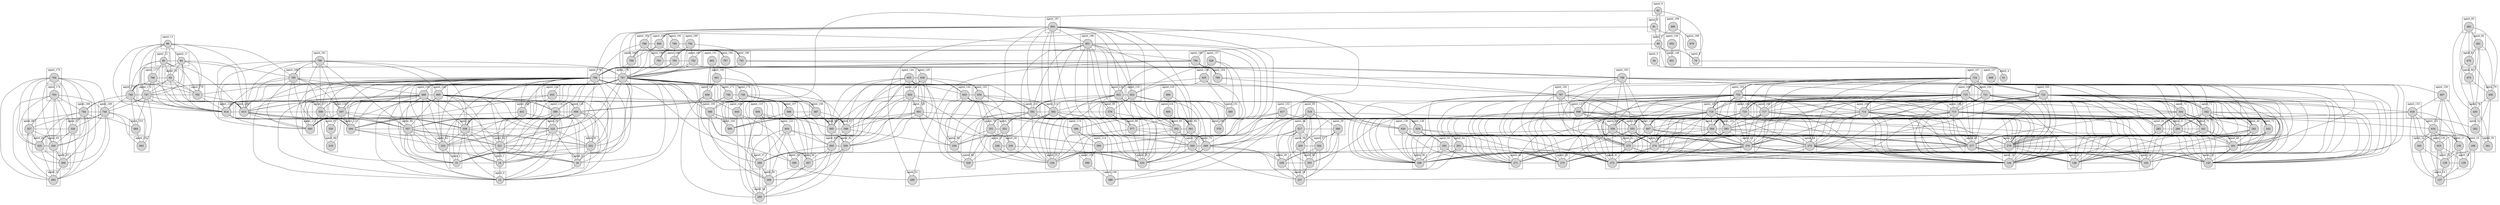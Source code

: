 graph {
	node [shape = "circle"];
	subgraph cluster_agent_10 {
		label = agent_10;
		83 [style="filled"];
	}
	subgraph cluster_agent_12 {
		label = agent_12;
		85 [style="filled"];
	}
	subgraph cluster_agent_11 {
		label = agent_11;
		84 [style="filled"];
	}
	subgraph cluster_agent_14 {
		label = agent_14;
		127 [style="filled"];
	}
	subgraph cluster_agent_13 {
		label = agent_13;
		86 [style="filled"];
	}
	subgraph cluster_agent_16 {
		label = agent_16;
		129 [style="filled"];
	}
	subgraph cluster_agent_15 {
		label = agent_15;
		128 [style="filled"];
	}
	subgraph cluster_agent_180 {
		label = agent_180;
		785 [style="filled"];
	}
	subgraph cluster_agent_181 {
		label = agent_181;
		786 [style="filled"];
	}
	subgraph cluster_agent_182 {
		label = agent_182;
		787 [style="filled"];
	}
	subgraph cluster_agent_183 {
		label = agent_183;
		788 [style="filled"];
	}
	subgraph cluster_agent_184 {
		label = agent_184;
		789 [style="filled"];
	}
	subgraph cluster_agent_185 {
		label = agent_185;
		790 [style="filled"];
	}
	subgraph cluster_agent_186 {
		label = agent_186;
		791 [style="filled"];
	}
	subgraph cluster_agent_187 {
		label = agent_187;
		792 [style="filled"];
	}
	subgraph cluster_agent_188 {
		label = agent_188;
		793 [style="filled"];
	}
	subgraph cluster_agent_189 {
		label = agent_189;
		794 [style="filled"];
	}
	subgraph cluster_agent_21 {
		label = agent_21;
		146 [style="filled"];
	}
	subgraph cluster_agent_20 {
		label = agent_20;
		145 [style="filled"];
	}
	subgraph cluster_agent_23 {
		label = agent_23;
		206 [style="filled"];
	}
	subgraph cluster_agent_22 {
		label = agent_22;
		205 [style="filled"];
	}
	subgraph cluster_agent_25 {
		label = agent_25;
		234 [style="filled"];
	}
	subgraph cluster_agent_24 {
		label = agent_24;
		233 [style="filled"];
	}
	subgraph cluster_agent_27 {
		label = agent_27;
		236 [style="filled"];
	}
	subgraph cluster_agent_26 {
		label = agent_26;
		235 [style="filled"];
	}
	subgraph cluster_agent_18 {
		label = agent_18;
		143 [style="filled"];
	}
	subgraph cluster_agent_170 {
		label = agent_170;
		745 [style="filled"];
	}
	subgraph cluster_agent_17 {
		label = agent_17;
		130 [style="filled"];
	}
	subgraph cluster_agent_171 {
		label = agent_171;
		746 [style="filled"];
	}
	subgraph cluster_agent_172 {
		label = agent_172;
		747 [style="filled"];
	}
	subgraph cluster_agent_19 {
		label = agent_19;
		144 [style="filled"];
	}
	subgraph cluster_agent_173 {
		label = agent_173;
		748 [style="filled"];
	}
	subgraph cluster_agent_174 {
		label = agent_174;
		763 [style="filled"];
	}
	subgraph cluster_agent_175 {
		label = agent_175;
		764 [style="filled"];
	}
	subgraph cluster_agent_176 {
		label = agent_176;
		765 [style="filled"];
	}
	subgraph cluster_agent_177 {
		label = agent_177;
		766 [style="filled"];
	}
	subgraph cluster_agent_178 {
		label = agent_178;
		767 [style="filled"];
	}
	subgraph cluster_agent_179 {
		label = agent_179;
		768 [style="filled"];
	}
	subgraph cluster_agent_30 {
		label = agent_30;
		261 [style="filled"];
	}
	subgraph cluster_agent_32 {
		label = agent_32;
		263 [style="filled"];
	}
	subgraph cluster_agent_31 {
		label = agent_31;
		262 [style="filled"];
	}
	subgraph cluster_agent_34 {
		label = agent_34;
		265 [style="filled"];
	}
	subgraph cluster_agent_33 {
		label = agent_33;
		264 [style="filled"];
	}
	subgraph cluster_agent_36 {
		label = agent_36;
		267 [style="filled"];
	}
	subgraph cluster_agent_35 {
		label = agent_35;
		266 [style="filled"];
	}
	subgraph cluster_agent_38 {
		label = agent_38;
		269 [style="filled"];
	}
	subgraph cluster_agent_37 {
		label = agent_37;
		268 [style="filled"];
	}
	subgraph cluster_agent_29 {
		label = agent_29;
		238 [style="filled"];
	}
	subgraph cluster_agent_28 {
		label = agent_28;
		237 [style="filled"];
	}
	subgraph cluster_agent_41 {
		label = agent_41;
		272 [style="filled"];
	}
	subgraph cluster_agent_40 {
		label = agent_40;
		271 [style="filled"];
	}
	subgraph cluster_agent_43 {
		label = agent_43;
		274 [style="filled"];
	}
	subgraph cluster_agent_42 {
		label = agent_42;
		273 [style="filled"];
	}
	subgraph cluster_agent_45 {
		label = agent_45;
		276 [style="filled"];
	}
	subgraph cluster_agent_44 {
		label = agent_44;
		275 [style="filled"];
	}
	subgraph cluster_agent_47 {
		label = agent_47;
		278 [style="filled"];
	}
	subgraph cluster_agent_46 {
		label = agent_46;
		277 [style="filled"];
	}
	subgraph cluster_agent_49 {
		label = agent_49;
		282 [style="filled"];
	}
	subgraph cluster_agent_190 {
		label = agent_190;
		795 [style="filled"];
	}
	subgraph cluster_agent_48 {
		label = agent_48;
		281 [style="filled"];
	}
	subgraph cluster_agent_191 {
		label = agent_191;
		796 [style="filled"];
	}
	subgraph cluster_agent_192 {
		label = agent_192;
		797 [style="filled"];
	}
	subgraph cluster_agent_39 {
		label = agent_39;
		270 [style="filled"];
	}
	subgraph cluster_agent_193 {
		label = agent_193;
		798 [style="filled"];
	}
	subgraph cluster_agent_194 {
		label = agent_194;
		799 [style="filled"];
	}
	subgraph cluster_agent_195 {
		label = agent_195;
		800 [style="filled"];
	}
	subgraph cluster_agent_196 {
		label = agent_196;
		801 [style="filled"];
	}
	subgraph cluster_agent_197 {
		label = agent_197;
		802 [style="filled"];
	}
	subgraph cluster_agent_198 {
		label = agent_198;
		879 [style="filled"];
	}
	subgraph cluster_agent_199 {
		label = agent_199;
		880 [style="filled"];
	}
	subgraph cluster_agent_140 {
		label = agent_140;
		631 [style="filled"];
	}
	subgraph cluster_agent_141 {
		label = agent_141;
		632 [style="filled"];
	}
	subgraph cluster_agent_142 {
		label = agent_142;
		633 [style="filled"];
	}
	subgraph cluster_agent_143 {
		label = agent_143;
		634 [style="filled"];
	}
	subgraph cluster_agent_144 {
		label = agent_144;
		635 [style="filled"];
	}
	subgraph cluster_agent_145 {
		label = agent_145;
		636 [style="filled"];
	}
	subgraph cluster_agent_146 {
		label = agent_146;
		645 [style="filled"];
	}
	subgraph cluster_agent_147 {
		label = agent_147;
		646 [style="filled"];
	}
	subgraph cluster_agent_148 {
		label = agent_148;
		651 [style="filled"];
	}
	subgraph cluster_agent_149 {
		label = agent_149;
		652 [style="filled"];
	}
	subgraph cluster_agent_130 {
		label = agent_130;
		615 [style="filled"];
	}
	subgraph cluster_agent_131 {
		label = agent_131;
		616 [style="filled"];
	}
	subgraph cluster_agent_132 {
		label = agent_132;
		617 [style="filled"];
	}
	subgraph cluster_agent_133 {
		label = agent_133;
		618 [style="filled"];
	}
	subgraph cluster_agent_134 {
		label = agent_134;
		621 [style="filled"];
	}
	subgraph cluster_agent_135 {
		label = agent_135;
		622 [style="filled"];
	}
	subgraph cluster_agent_136 {
		label = agent_136;
		625 [style="filled"];
	}
	subgraph cluster_agent_137 {
		label = agent_137;
		626 [style="filled"];
	}
	subgraph cluster_agent_138 {
		label = agent_138;
		629 [style="filled"];
	}
	subgraph cluster_agent_139 {
		label = agent_139;
		630 [style="filled"];
	}
	subgraph cluster_agent_160 {
		label = agent_160;
		717 [style="filled"];
	}
	subgraph cluster_agent_161 {
		label = agent_161;
		718 [style="filled"];
	}
	subgraph cluster_agent_162 {
		label = agent_162;
		719 [style="filled"];
	}
	subgraph cluster_agent_163 {
		label = agent_163;
		720 [style="filled"];
	}
	subgraph cluster_agent_164 {
		label = agent_164;
		721 [style="filled"];
	}
	subgraph cluster_agent_165 {
		label = agent_165;
		722 [style="filled"];
	}
	subgraph cluster_agent_166 {
		label = agent_166;
		723 [style="filled"];
	}
	subgraph cluster_agent_167 {
		label = agent_167;
		724 [style="filled"];
	}
	subgraph cluster_agent_168 {
		label = agent_168;
		743 [style="filled"];
	}
	subgraph cluster_agent_169 {
		label = agent_169;
		744 [style="filled"];
	}
	subgraph cluster_agent_150 {
		label = agent_150;
		661 [style="filled"];
	}
	subgraph cluster_agent_151 {
		label = agent_151;
		662 [style="filled"];
	}
	subgraph cluster_agent_152 {
		label = agent_152;
		663 [style="filled"];
	}
	subgraph cluster_agent_153 {
		label = agent_153;
		664 [style="filled"];
	}
	subgraph cluster_agent_154 {
		label = agent_154;
		665 [style="filled"];
	}
	subgraph cluster_agent_155 {
		label = agent_155;
		666 [style="filled"];
	}
	subgraph cluster_agent_156 {
		label = agent_156;
		667 [style="filled"];
	}
	subgraph cluster_agent_157 {
		label = agent_157;
		668 [style="filled"];
	}
	subgraph cluster_agent_158 {
		label = agent_158;
		713 [style="filled"];
	}
	subgraph cluster_agent_159 {
		label = agent_159;
		714 [style="filled"];
	}
	subgraph cluster_agent_90 {
		label = agent_90;
		557 [style="filled"];
	}
	subgraph cluster_agent_92 {
		label = agent_92;
		559 [style="filled"];
	}
	subgraph cluster_agent_91 {
		label = agent_91;
		558 [style="filled"];
	}
	subgraph cluster_agent_94 {
		label = agent_94;
		561 [style="filled"];
	}
	subgraph cluster_agent_93 {
		label = agent_93;
		560 [style="filled"];
	}
	subgraph cluster_agent_96 {
		label = agent_96;
		565 [style="filled"];
	}
	subgraph cluster_agent_95 {
		label = agent_95;
		562 [style="filled"];
	}
	subgraph cluster_agent_98 {
		label = agent_98;
		577 [style="filled"];
	}
	subgraph cluster_agent_97 {
		label = agent_97;
		566 [style="filled"];
	}
	subgraph cluster_agent_99 {
		label = agent_99;
		578 [style="filled"];
	}
	subgraph cluster_agent_100 {
		label = agent_100;
		579 [style="filled"];
	}
	subgraph cluster_agent_101 {
		label = agent_101;
		580 [style="filled"];
	}
	subgraph cluster_agent_102 {
		label = agent_102;
		583 [style="filled"];
	}
	subgraph cluster_agent_103 {
		label = agent_103;
		584 [style="filled"];
	}
	subgraph cluster_agent_104 {
		label = agent_104;
		585 [style="filled"];
	}
	subgraph cluster_agent_105 {
		label = agent_105;
		586 [style="filled"];
	}
	subgraph cluster_agent_106 {
		label = agent_106;
		587 [style="filled"];
	}
	subgraph cluster_agent_107 {
		label = agent_107;
		588 [style="filled"];
	}
	subgraph cluster_agent_108 {
		label = agent_108;
		589 [style="filled"];
	}
	subgraph cluster_agent_120 {
		label = agent_120;
		601 [style="filled"];
	}
	subgraph cluster_agent_121 {
		label = agent_121;
		602 [style="filled"];
	}
	subgraph cluster_agent_122 {
		label = agent_122;
		603 [style="filled"];
	}
	subgraph cluster_agent_123 {
		label = agent_123;
		604 [style="filled"];
	}
	subgraph cluster_agent_124 {
		label = agent_124;
		605 [style="filled"];
	}
	subgraph cluster_agent_125 {
		label = agent_125;
		606 [style="filled"];
	}
	subgraph cluster_agent_126 {
		label = agent_126;
		607 [style="filled"];
	}
	subgraph cluster_agent_127 {
		label = agent_127;
		608 [style="filled"];
	}
	subgraph cluster_agent_128 {
		label = agent_128;
		613 [style="filled"];
	}
	subgraph cluster_agent_129 {
		label = agent_129;
		614 [style="filled"];
	}
	subgraph cluster_agent_109 {
		label = agent_109;
		590 [style="filled"];
	}
	subgraph cluster_agent_110 {
		label = agent_110;
		591 [style="filled"];
	}
	subgraph cluster_agent_111 {
		label = agent_111;
		592 [style="filled"];
	}
	subgraph cluster_agent_112 {
		label = agent_112;
		593 [style="filled"];
	}
	subgraph cluster_agent_113 {
		label = agent_113;
		594 [style="filled"];
	}
	subgraph cluster_agent_114 {
		label = agent_114;
		595 [style="filled"];
	}
	subgraph cluster_agent_115 {
		label = agent_115;
		596 [style="filled"];
	}
	subgraph cluster_agent_116 {
		label = agent_116;
		597 [style="filled"];
	}
	subgraph cluster_agent_117 {
		label = agent_117;
		598 [style="filled"];
	}
	subgraph cluster_agent_118 {
		label = agent_118;
		599 [style="filled"];
	}
	subgraph cluster_agent_119 {
		label = agent_119;
		600 [style="filled"];
	}
	subgraph cluster_agent_50 {
		label = agent_50;
		283 [style="filled"];
	}
	subgraph cluster_agent_52 {
		label = agent_52;
		289 [style="filled"];
	}
	subgraph cluster_agent_51 {
		label = agent_51;
		284 [style="filled"];
	}
	subgraph cluster_agent_54 {
		label = agent_54;
		291 [style="filled"];
	}
	subgraph cluster_agent_53 {
		label = agent_53;
		290 [style="filled"];
	}
	subgraph cluster_agent_56 {
		label = agent_56;
		303 [style="filled"];
	}
	subgraph cluster_agent_55 {
		label = agent_55;
		292 [style="filled"];
	}
	subgraph cluster_agent_58 {
		label = agent_58;
		305 [style="filled"];
	}
	subgraph cluster_agent_57 {
		label = agent_57;
		304 [style="filled"];
	}
	subgraph cluster_agent_59 {
		label = agent_59;
		306 [style="filled"];
	}
	subgraph cluster_agent_61 {
		label = agent_61;
		322 [style="filled"];
	}
	subgraph cluster_agent_60 {
		label = agent_60;
		321 [style="filled"];
	}
	subgraph cluster_agent_63 {
		label = agent_63;
		324 [style="filled"];
	}
	subgraph cluster_agent_62 {
		label = agent_62;
		323 [style="filled"];
	}
	subgraph cluster_agent_65 {
		label = agent_65;
		326 [style="filled"];
	}
	subgraph cluster_agent_64 {
		label = agent_64;
		325 [style="filled"];
	}
	subgraph cluster_agent_67 {
		label = agent_67;
		328 [style="filled"];
	}
	subgraph cluster_agent_66 {
		label = agent_66;
		327 [style="filled"];
	}
	subgraph cluster_agent_69 {
		label = agent_69;
		330 [style="filled"];
	}
	subgraph cluster_agent_68 {
		label = agent_68;
		329 [style="filled"];
	}
	subgraph cluster_agent_0 {
		label = agent_0;
		13 [style="filled"];
	}
	subgraph cluster_agent_1 {
		label = agent_1;
		14 [style="filled"];
	}
	subgraph cluster_agent_4 {
		label = agent_4;
		53 [style="filled"];
	}
	subgraph cluster_agent_5 {
		label = agent_5;
		54 [style="filled"];
	}
	subgraph cluster_agent_2 {
		label = agent_2;
		15 [style="filled"];
	}
	subgraph cluster_agent_3 {
		label = agent_3;
		16 [style="filled"];
	}
	subgraph cluster_agent_8 {
		label = agent_8;
		81 [style="filled"];
	}
	subgraph cluster_agent_9 {
		label = agent_9;
		82 [style="filled"];
	}
	subgraph cluster_agent_6 {
		label = agent_6;
		79 [style="filled"];
	}
	subgraph cluster_agent_7 {
		label = agent_7;
		80 [style="filled"];
	}
	subgraph cluster_agent_70 {
		label = agent_70;
		341 [style="filled"];
	}
	subgraph cluster_agent_72 {
		label = agent_72;
		343 [style="filled"];
	}
	subgraph cluster_agent_71 {
		label = agent_71;
		342 [style="filled"];
	}
	subgraph cluster_agent_74 {
		label = agent_74;
		349 [style="filled"];
	}
	subgraph cluster_agent_73 {
		label = agent_73;
		344 [style="filled"];
	}
	subgraph cluster_agent_76 {
		label = agent_76;
		351 [style="filled"];
	}
	subgraph cluster_agent_75 {
		label = agent_75;
		350 [style="filled"];
	}
	subgraph cluster_agent_78 {
		label = agent_78;
		435 [style="filled"];
	}
	subgraph cluster_agent_77 {
		label = agent_77;
		352 [style="filled"];
	}
	subgraph cluster_agent_79 {
		label = agent_79;
		436 [style="filled"];
	}
	subgraph cluster_agent_81 {
		label = agent_81;
		476 [style="filled"];
	}
	subgraph cluster_agent_80 {
		label = agent_80;
		475 [style="filled"];
	}
	subgraph cluster_agent_83 {
		label = agent_83;
		482 [style="filled"];
	}
	subgraph cluster_agent_82 {
		label = agent_82;
		481 [style="filled"];
	}
	subgraph cluster_agent_85 {
		label = agent_85;
		518 [style="filled"];
	}
	subgraph cluster_agent_84 {
		label = agent_84;
		517 [style="filled"];
	}
	subgraph cluster_agent_87 {
		label = agent_87;
		520 [style="filled"];
	}
	subgraph cluster_agent_86 {
		label = agent_86;
		519 [style="filled"];
	}
	subgraph cluster_agent_89 {
		label = agent_89;
		556 [style="filled"];
	}
	subgraph cluster_agent_88 {
		label = agent_88;
		555 [style="filled"];
	}


	590 -- 589;
	591 -- 350;
	591 -- 351;
	591 -- 330;
	591 -- 352;
	591 -- 561;
	591 -- 562;
	591 -- 233;
	591 -- 234;
	591 -- 577;
	591 -- 578;
	591 -- 349;
	591 -- 329;
	350 -- 233;
	350 -- 234;
	350 -- 237;
	350 -- 238;
	350 -- 349;
	592 -- 591;
	592 -- 350;
	592 -- 351;
	592 -- 330;
	592 -- 352;
	592 -- 561;
	592 -- 562;
	592 -- 233;
	592 -- 234;
	592 -- 577;
	592 -- 578;
	592 -- 349;
	592 -- 329;
	351 -- 330;
	351 -- 235;
	351 -- 236;
	351 -- 329;
	593 -- 557;
	593 -- 558;
	352 -- 330;
	352 -- 235;
	352 -- 236;
	352 -- 329;
	352 -- 351;
	594 -- 593;
	594 -- 321;
	594 -- 323;
	594 -- 557;
	594 -- 558;
	595 -- 589;
	595 -- 590;
	475 -- 435;
	475 -- 436;
	596 -- 595;
	596 -- 589;
	596 -- 590;
	234 -- 233;
	476 -- 475;
	476 -- 435;
	476 -- 436;
	597 -- 593;
	597 -- 594;
	597 -- 520;
	597 -- 557;
	597 -- 558;
	597 -- 519;
	235 -- 233;
	235 -- 234;
	598 -- 593;
	598 -- 594;
	598 -- 520;
	598 -- 597;
	598 -- 557;
	598 -- 558;
	598 -- 519;
	236 -- 233;
	236 -- 234;
	236 -- 235;
	599 -- 13;
	599 -- 14;
	599 -- 15;
	599 -- 16;
	599 -- 321;
	599 -- 322;
	599 -- 323;
	599 -- 324;
	599 -- 557;
	599 -- 558;
	238 -- 237;
	14 -- 13;
	15 -- 14;
	16 -- 13;
	16 -- 15;
	481 -- 475;
	481 -- 476;
	481 -- 435;
	481 -- 436;
	482 -- 475;
	482 -- 476;
	482 -- 435;
	482 -- 436;
	482 -- 481;
	128 -- 127;
	129 -- 127;
	129 -- 128;
	800 -- 797;
	800 -- 798;
	800 -- 579;
	800 -- 799;
	800 -- 767;
	800 -- 768;
	801 -- 591;
	801 -- 350;
	801 -- 592;
	801 -- 561;
	801 -- 562;
	801 -- 233;
	801 -- 234;
	801 -- 577;
	801 -- 621;
	801 -- 578;
	801 -- 622;
	801 -- 799;
	801 -- 349;
	801 -- 800;
	802 -- 591;
	802 -- 350;
	802 -- 592;
	802 -- 561;
	802 -- 562;
	802 -- 233;
	802 -- 234;
	802 -- 577;
	802 -- 621;
	802 -- 622;
	802 -- 799;
	802 -- 349;
	802 -- 767;
	802 -- 800;
	802 -- 768;
	802 -- 801;
	130 -- 127;
	130 -- 128;
	130 -- 129;
	262 -- 261;
	264 -- 263;
	144 -- 143;
	145 -- 144;
	266 -- 265;
	146 -- 143;
	146 -- 145;
	267 -- 265;
	267 -- 266;
	268 -- 265;
	268 -- 266;
	268 -- 267;
	270 -- 269;
	271 -- 270;
	272 -- 271;
	272 -- 269;
	273 -- 270;
	273 -- 271;
	273 -- 272;
	273 -- 143;
	273 -- 144;
	273 -- 145;
	273 -- 146;
	273 -- 269;
	274 -- 270;
	274 -- 271;
	274 -- 272;
	274 -- 273;
	274 -- 143;
	274 -- 144;
	274 -- 145;
	274 -- 146;
	274 -- 269;
	275 -- 270;
	275 -- 271;
	275 -- 272;
	275 -- 274;
	275 -- 143;
	275 -- 144;
	275 -- 145;
	275 -- 146;
	275 -- 269;
	276 -- 270;
	276 -- 271;
	276 -- 272;
	276 -- 273;
	276 -- 275;
	276 -- 143;
	276 -- 144;
	276 -- 145;
	276 -- 146;
	276 -- 269;
	277 -- 270;
	277 -- 272;
	277 -- 273;
	277 -- 274;
	277 -- 275;
	277 -- 276;
	277 -- 143;
	277 -- 144;
	277 -- 145;
	277 -- 146;
	278 -- 271;
	278 -- 273;
	278 -- 274;
	278 -- 275;
	278 -- 276;
	278 -- 277;
	278 -- 143;
	278 -- 144;
	278 -- 145;
	278 -- 146;
	278 -- 269;
	713 -- 270;
	713 -- 272;
	713 -- 273;
	713 -- 274;
	713 -- 275;
	713 -- 276;
	713 -- 278;
	713 -- 555;
	713 -- 556;
	713 -- 281;
	713 -- 282;
	713 -- 283;
	713 -- 284;
	713 -- 143;
	713 -- 341;
	713 -- 583;
	713 -- 144;
	713 -- 342;
	713 -- 584;
	713 -- 145;
	713 -- 343;
	713 -- 146;
	713 -- 344;
	714 -- 271;
	714 -- 273;
	714 -- 274;
	714 -- 275;
	714 -- 276;
	714 -- 277;
	714 -- 555;
	714 -- 556;
	714 -- 713;
	714 -- 281;
	714 -- 282;
	714 -- 283;
	714 -- 284;
	714 -- 143;
	714 -- 341;
	714 -- 583;
	714 -- 144;
	714 -- 342;
	714 -- 584;
	714 -- 145;
	714 -- 343;
	714 -- 146;
	714 -- 344;
	714 -- 269;
	714 -- 607;
	717 -- 270;
	717 -- 271;
	717 -- 272;
	717 -- 274;
	717 -- 276;
	717 -- 277;
	717 -- 278;
	717 -- 555;
	717 -- 556;
	717 -- 713;
	717 -- 714;
	717 -- 143;
	717 -- 583;
	717 -- 144;
	717 -- 584;
	717 -- 145;
	717 -- 146;
	717 -- 269;
	717 -- 607;
	718 -- 270;
	718 -- 271;
	718 -- 272;
	718 -- 273;
	718 -- 275;
	718 -- 277;
	718 -- 278;
	718 -- 555;
	718 -- 556;
	718 -- 713;
	718 -- 714;
	718 -- 717;
	718 -- 143;
	718 -- 583;
	718 -- 144;
	718 -- 584;
	718 -- 145;
	718 -- 146;
	718 -- 269;
	718 -- 607;
	718 -- 608;
	54 -- 53;
	719 -- 270;
	719 -- 271;
	719 -- 272;
	719 -- 273;
	719 -- 274;
	719 -- 275;
	719 -- 276;
	719 -- 277;
	719 -- 278;
	719 -- 555;
	719 -- 556;
	719 -- 713;
	719 -- 714;
	719 -- 717;
	719 -- 718;
	719 -- 143;
	719 -- 583;
	719 -- 144;
	719 -- 584;
	719 -- 145;
	719 -- 146;
	719 -- 269;
	719 -- 607;
	281 -- 143;
	281 -- 144;
	281 -- 145;
	281 -- 277;
	281 -- 146;
	281 -- 278;
	282 -- 281;
	282 -- 143;
	282 -- 144;
	282 -- 145;
	282 -- 277;
	282 -- 146;
	282 -- 278;
	283 -- 282;
	283 -- 143;
	283 -- 144;
	283 -- 145;
	283 -- 277;
	283 -- 146;
	283 -- 278;
	284 -- 281;
	284 -- 283;
	284 -- 143;
	284 -- 144;
	284 -- 145;
	284 -- 277;
	284 -- 146;
	284 -- 278;
	720 -- 270;
	720 -- 271;
	720 -- 272;
	720 -- 273;
	720 -- 274;
	720 -- 275;
	720 -- 276;
	720 -- 277;
	720 -- 278;
	720 -- 555;
	720 -- 556;
	720 -- 713;
	720 -- 714;
	720 -- 717;
	720 -- 718;
	720 -- 719;
	720 -- 143;
	720 -- 583;
	720 -- 144;
	720 -- 584;
	720 -- 145;
	720 -- 146;
	720 -- 269;
	720 -- 607;
	720 -- 608;
	600 -- 13;
	600 -- 14;
	600 -- 15;
	600 -- 16;
	600 -- 321;
	600 -- 322;
	600 -- 323;
	600 -- 324;
	600 -- 599;
	600 -- 557;
	600 -- 558;
	721 -- 273;
	721 -- 274;
	721 -- 275;
	721 -- 276;
	721 -- 277;
	721 -- 278;
	721 -- 713;
	721 -- 714;
	721 -- 717;
	721 -- 718;
	721 -- 719;
	721 -- 281;
	721 -- 282;
	721 -- 283;
	721 -- 284;
	721 -- 143;
	721 -- 341;
	721 -- 144;
	721 -- 342;
	721 -- 145;
	721 -- 343;
	721 -- 146;
	721 -- 344;
	721 -- 720;
	601 -- 330;
	601 -- 595;
	601 -- 596;
	601 -- 565;
	601 -- 566;
	601 -- 559;
	601 -- 560;
	722 -- 273;
	722 -- 274;
	722 -- 275;
	722 -- 276;
	722 -- 277;
	722 -- 278;
	722 -- 713;
	722 -- 714;
	722 -- 717;
	722 -- 718;
	722 -- 719;
	722 -- 281;
	722 -- 282;
	722 -- 283;
	722 -- 284;
	722 -- 143;
	722 -- 341;
	722 -- 144;
	722 -- 342;
	722 -- 145;
	722 -- 343;
	722 -- 146;
	722 -- 344;
	722 -- 720;
	722 -- 721;
	602 -- 595;
	602 -- 596;
	602 -- 565;
	602 -- 566;
	602 -- 601;
	602 -- 559;
	602 -- 560;
	723 -- 273;
	723 -- 274;
	723 -- 275;
	723 -- 276;
	723 -- 277;
	723 -- 278;
	723 -- 713;
	723 -- 714;
	723 -- 717;
	723 -- 718;
	723 -- 719;
	723 -- 281;
	723 -- 282;
	723 -- 283;
	723 -- 284;
	723 -- 341;
	723 -- 144;
	723 -- 342;
	723 -- 343;
	723 -- 146;
	723 -- 344;
	723 -- 720;
	723 -- 721;
	723 -- 722;
	603 -- 265;
	603 -- 266;
	603 -- 267;
	603 -- 268;
	603 -- 559;
	603 -- 560;
	724 -- 273;
	724 -- 274;
	724 -- 275;
	724 -- 276;
	724 -- 277;
	724 -- 278;
	724 -- 713;
	724 -- 714;
	724 -- 717;
	724 -- 718;
	724 -- 719;
	724 -- 281;
	724 -- 282;
	724 -- 283;
	724 -- 284;
	724 -- 143;
	724 -- 341;
	724 -- 342;
	724 -- 145;
	724 -- 343;
	724 -- 344;
	724 -- 720;
	724 -- 721;
	724 -- 722;
	724 -- 723;
	604 -- 265;
	604 -- 266;
	604 -- 267;
	604 -- 268;
	604 -- 559;
	604 -- 603;
	604 -- 262;
	604 -- 560;
	605 -- 561;
	605 -- 562;
	606 -- 561;
	606 -- 562;
	606 -- 605;
	607 -- 273;
	607 -- 274;
	607 -- 275;
	607 -- 583;
	607 -- 276;
	607 -- 584;
	607 -- 278;
	607 -- 555;
	607 -- 556;
	608 -- 270;
	608 -- 271;
	608 -- 272;
	608 -- 274;
	608 -- 583;
	608 -- 276;
	608 -- 584;
	608 -- 269;
	608 -- 555;
	608 -- 556;
	608 -- 607;
	290 -- 289;
	291 -- 289;
	291 -- 269;
	291 -- 290;
	291 -- 270;
	291 -- 271;
	291 -- 272;
	292 -- 289;
	292 -- 269;
	292 -- 290;
	292 -- 291;
	292 -- 270;
	292 -- 271;
	292 -- 272;
	613 -- 593;
	613 -- 594;
	613 -- 597;
	613 -- 598;
	613 -- 557;
	613 -- 558;
	614 -- 593;
	614 -- 594;
	614 -- 597;
	614 -- 598;
	614 -- 557;
	614 -- 558;
	614 -- 613;
	615 -- 127;
	615 -- 128;
	615 -- 129;
	615 -- 206;
	616 -- 127;
	616 -- 128;
	616 -- 205;
	616 -- 206;
	616 -- 615;
	616 -- 130;
	617 -- 595;
	617 -- 596;
	617 -- 589;
	617 -- 615;
	617 -- 616;
	617 -- 590;
	618 -- 130;
	618 -- 595;
	618 -- 596;
	618 -- 127;
	618 -- 303;
	618 -- 589;
	618 -- 205;
	618 -- 305;
	618 -- 615;
	618 -- 616;
	618 -- 617;
	79 -- 53;
	621 -- 580;
	621 -- 591;
	621 -- 350;
	621 -- 592;
	621 -- 561;
	621 -- 562;
	621 -- 233;
	621 -- 234;
	621 -- 577;
	621 -- 579;
	622 -- 580;
	622 -- 591;
	622 -- 592;
	622 -- 561;
	622 -- 562;
	622 -- 233;
	622 -- 234;
	622 -- 621;
	622 -- 578;
	622 -- 579;
	622 -- 349;
	743 -- 263;
	743 -- 264;
	743 -- 663;
	743 -- 664;
	743 -- 325;
	743 -- 326;
	743 -- 327;
	743 -- 328;
	744 -- 263;
	744 -- 264;
	744 -- 664;
	744 -- 325;
	744 -- 743;
	744 -- 326;
	744 -- 327;
	744 -- 328;
	80 -- 79;
	80 -- 651;
	80 -- 53;
	80 -- 790;
	745 -- 585;
	745 -- 586;
	745 -- 565;
	745 -- 587;
	745 -- 566;
	745 -- 588;
	745 -- 599;
	745 -- 600;
	81 -- 79;
	81 -- 289;
	81 -- 80;
	625 -- 621;
	625 -- 622;
	625 -- 579;
	625 -- 580;
	746 -- 585;
	746 -- 565;
	746 -- 587;
	746 -- 566;
	746 -- 588;
	746 -- 599;
	746 -- 600;
	746 -- 745;
	82 -- 79;
	82 -- 80;
	82 -- 81;
	82 -- 290;
	626 -- 621;
	626 -- 622;
	626 -- 579;
	626 -- 625;
	626 -- 580;
	747 -- 663;
	747 -- 664;
	747 -- 743;
	747 -- 744;
	747 -- 613;
	747 -- 614;
	83 -- 765;
	83 -- 766;
	83 -- 613;
	83 -- 614;
	83 -- 747;
	83 -- 748;
	748 -- 663;
	748 -- 664;
	748 -- 743;
	748 -- 744;
	748 -- 613;
	748 -- 614;
	748 -- 747;
	84 -- 785;
	84 -- 765;
	84 -- 613;
	84 -- 614;
	84 -- 747;
	84 -- 83;
	84 -- 748;
	85 -- 765;
	85 -- 766;
	85 -- 613;
	85 -- 614;
	85 -- 747;
	85 -- 83;
	85 -- 748;
	85 -- 84;
	629 -- 269;
	629 -- 291;
	629 -- 270;
	629 -- 292;
	629 -- 271;
	629 -- 272;
	86 -- 785;
	86 -- 765;
	86 -- 766;
	86 -- 613;
	86 -- 614;
	86 -- 747;
	86 -- 83;
	86 -- 748;
	86 -- 84;
	86 -- 85;
	630 -- 269;
	630 -- 291;
	630 -- 270;
	630 -- 292;
	630 -- 271;
	630 -- 272;
	630 -- 629;
	631 -- 594;
	631 -- 321;
	631 -- 630;
	631 -- 323;
	631 -- 629;
	631 -- 593;
	632 -- 594;
	632 -- 630;
	632 -- 631;
	632 -- 629;
	632 -- 593;
	633 -- 330;
	633 -- 352;
	633 -- 329;
	633 -- 591;
	633 -- 592;
	633 -- 351;
	634 -- 330;
	634 -- 352;
	634 -- 633;
	634 -- 329;
	634 -- 591;
	634 -- 592;
	634 -- 351;
	635 -- 330;
	635 -- 565;
	635 -- 566;
	635 -- 633;
	635 -- 601;
	635 -- 634;
	635 -- 602;
	635 -- 559;
	635 -- 560;
	636 -- 565;
	636 -- 566;
	636 -- 633;
	636 -- 601;
	636 -- 634;
	636 -- 602;
	636 -- 635;
	636 -- 559;
	636 -- 560;
	517 -- 237;
	517 -- 303;
	517 -- 238;
	517 -- 304;
	517 -- 305;
	517 -- 349;
	517 -- 306;
	517 -- 350;
	518 -- 237;
	518 -- 303;
	518 -- 238;
	518 -- 304;
	518 -- 305;
	518 -- 349;
	518 -- 306;
	518 -- 517;
	518 -- 350;
	880 -- 80;
	880 -- 879;
	520 -- 519;
	763 -- 264;
	763 -- 325;
	763 -- 743;
	763 -- 326;
	763 -- 744;
	763 -- 327;
	763 -- 328;
	763 -- 263;
	764 -- 264;
	764 -- 763;
	764 -- 325;
	764 -- 743;
	764 -- 326;
	764 -- 744;
	764 -- 327;
	764 -- 328;
	764 -- 263;
	765 -- 613;
	765 -- 614;
	765 -- 747;
	765 -- 748;
	645 -- 265;
	645 -- 266;
	645 -- 267;
	645 -- 268;
	645 -- 566;
	766 -- 765;
	766 -- 613;
	766 -- 614;
	766 -- 747;
	766 -- 748;
	646 -- 265;
	646 -- 266;
	646 -- 267;
	646 -- 268;
	646 -- 645;
	767 -- 290;
	767 -- 591;
	767 -- 593;
	767 -- 594;
	767 -- 597;
	767 -- 631;
	767 -- 599;
	767 -- 632;
	767 -- 633;
	767 -- 557;
	767 -- 634;
	767 -- 558;
	767 -- 614;
	767 -- 636;
	767 -- 13;
	767 -- 14;
	767 -- 15;
	767 -- 16;
	767 -- 321;
	767 -- 322;
	767 -- 586;
	767 -- 323;
	767 -- 565;
	767 -- 587;
	767 -- 324;
	767 -- 665;
	767 -- 600;
	767 -- 666;
	767 -- 765;
	767 -- 745;
	767 -- 746;
	767 -- 747;
	768 -- 290;
	768 -- 594;
	768 -- 597;
	768 -- 630;
	768 -- 598;
	768 -- 631;
	768 -- 599;
	768 -- 557;
	768 -- 558;
	768 -- 613;
	768 -- 614;
	768 -- 13;
	768 -- 14;
	768 -- 15;
	768 -- 16;
	768 -- 321;
	768 -- 322;
	768 -- 586;
	768 -- 323;
	768 -- 565;
	768 -- 324;
	768 -- 665;
	768 -- 600;
	768 -- 666;
	768 -- 767;
	768 -- 746;
	768 -- 747;
	768 -- 629;
	652 -- 651;
	661 -- 645;
	661 -- 646;
	662 -- 661;
	662 -- 645;
	662 -- 646;
	664 -- 663;
	785 -- 593;
	785 -- 594;
	785 -- 597;
	785 -- 598;
	785 -- 666;
	785 -- 557;
	785 -- 613;
	785 -- 767;
	785 -- 614;
	785 -- 768;
	665 -- 13;
	665 -- 14;
	665 -- 15;
	665 -- 16;
	665 -- 593;
	665 -- 594;
	665 -- 321;
	665 -- 322;
	665 -- 597;
	665 -- 323;
	665 -- 598;
	665 -- 324;
	665 -- 599;
	665 -- 600;
	665 -- 557;
	665 -- 558;
	665 -- 613;
	665 -- 614;
	786 -- 594;
	786 -- 597;
	786 -- 598;
	786 -- 785;
	786 -- 665;
	786 -- 557;
	786 -- 558;
	786 -- 613;
	786 -- 767;
	786 -- 614;
	786 -- 593;
	303 -- 237;
	303 -- 238;
	666 -- 13;
	666 -- 14;
	666 -- 15;
	666 -- 16;
	666 -- 593;
	666 -- 594;
	666 -- 321;
	666 -- 322;
	666 -- 597;
	666 -- 323;
	666 -- 598;
	666 -- 324;
	666 -- 599;
	666 -- 665;
	666 -- 600;
	666 -- 557;
	666 -- 558;
	666 -- 613;
	666 -- 614;
	787 -- 271;
	787 -- 274;
	787 -- 276;
	787 -- 269;
	787 -- 555;
	787 -- 720;
	787 -- 556;
	787 -- 607;
	787 -- 608;
	787 -- 718;
	304 -- 237;
	304 -- 303;
	304 -- 238;
	667 -- 206;
	667 -- 615;
	667 -- 616;
	667 -- 618;
	667 -- 130;
	788 -- 143;
	788 -- 145;
	788 -- 555;
	788 -- 556;
	788 -- 721;
	788 -- 787;
	788 -- 723;
	788 -- 768;
	788 -- 607;
	788 -- 608;
	305 -- 237;
	305 -- 303;
	305 -- 238;
	305 -- 304;
	668 -- 667;
	789 -- 787;
	789 -- 788;
	789 -- 768;
	306 -- 237;
	306 -- 303;
	306 -- 238;
	306 -- 304;
	306 -- 305;
	790 -- 289;
	790 -- 787;
	790 -- 788;
	790 -- 767;
	790 -- 789;
	790 -- 768;
	791 -- 767;
	791 -- 789;
	791 -- 790;
	792 -- 767;
	792 -- 789;
	792 -- 768;
	792 -- 790;
	792 -- 791;
	793 -- 792;
	793 -- 767;
	793 -- 768;
	793 -- 791;
	794 -- 792;
	794 -- 793;
	794 -- 767;
	794 -- 791;
	795 -- 793;
	795 -- 794;
	795 -- 767;
	796 -- 793;
	796 -- 794;
	796 -- 795;
	555 -- 270;
	555 -- 271;
	555 -- 272;
	555 -- 273;
	555 -- 274;
	555 -- 275;
	555 -- 276;
	555 -- 277;
	555 -- 278;
	555 -- 269;
	797 -- 795;
	797 -- 796;
	435 -- 261;
	435 -- 262;
	556 -- 270;
	556 -- 271;
	556 -- 272;
	556 -- 273;
	556 -- 274;
	556 -- 275;
	556 -- 276;
	556 -- 277;
	556 -- 278;
	556 -- 269;
	556 -- 555;
	798 -- 795;
	798 -- 796;
	798 -- 797;
	798 -- 768;
	436 -- 435;
	436 -- 261;
	436 -- 262;
	557 -- 13;
	557 -- 14;
	557 -- 15;
	557 -- 16;
	557 -- 321;
	557 -- 322;
	557 -- 323;
	557 -- 324;
	799 -- 797;
	799 -- 798;
	799 -- 767;
	799 -- 768;
	558 -- 13;
	558 -- 14;
	558 -- 15;
	558 -- 16;
	558 -- 321;
	558 -- 322;
	558 -- 323;
	558 -- 324;
	558 -- 557;
	559 -- 265;
	559 -- 266;
	559 -- 267;
	559 -- 268;
	560 -- 265;
	560 -- 266;
	560 -- 267;
	560 -- 268;
	560 -- 559;
	561 -- 350;
	561 -- 233;
	561 -- 234;
	561 -- 349;
	562 -- 350;
	562 -- 561;
	562 -- 233;
	562 -- 234;
	562 -- 349;
	321 -- 14;
	321 -- 15;
	321 -- 16;
	322 -- 13;
	322 -- 15;
	322 -- 16;
	322 -- 321;
	323 -- 13;
	323 -- 15;
	323 -- 321;
	565 -- 560;
	565 -- 559;
	324 -- 13;
	324 -- 14;
	324 -- 15;
	324 -- 16;
	324 -- 321;
	324 -- 322;
	324 -- 323;
	566 -- 560;
	566 -- 330;
	566 -- 565;
	566 -- 559;
	325 -- 264;
	325 -- 263;
	205 -- 127;
	205 -- 128;
	205 -- 130;
	326 -- 264;
	326 -- 325;
	326 -- 263;
	206 -- 127;
	206 -- 128;
	206 -- 205;
	206 -- 129;
	327 -- 264;
	327 -- 325;
	327 -- 326;
	327 -- 263;
	328 -- 264;
	328 -- 325;
	328 -- 326;
	328 -- 327;
	328 -- 263;
	330 -- 329;
	577 -- 561;
	577 -- 562;
	577 -- 233;
	577 -- 234;
	577 -- 349;
	578 -- 561;
	578 -- 562;
	578 -- 233;
	578 -- 234;
	578 -- 577;
	578 -- 350;
	580 -- 579;
	341 -- 281;
	341 -- 283;
	341 -- 284;
	341 -- 143;
	341 -- 144;
	341 -- 145;
	341 -- 277;
	341 -- 146;
	341 -- 278;
	583 -- 270;
	583 -- 271;
	583 -- 272;
	583 -- 273;
	583 -- 274;
	583 -- 275;
	583 -- 276;
	583 -- 277;
	583 -- 278;
	583 -- 269;
	583 -- 555;
	583 -- 556;
	342 -- 282;
	342 -- 283;
	342 -- 284;
	342 -- 143;
	342 -- 341;
	342 -- 144;
	342 -- 145;
	342 -- 277;
	342 -- 146;
	342 -- 278;
	584 -- 270;
	584 -- 271;
	584 -- 272;
	584 -- 273;
	584 -- 284;
	584 -- 274;
	584 -- 275;
	584 -- 583;
	584 -- 276;
	584 -- 277;
	584 -- 278;
	584 -- 269;
	584 -- 555;
	584 -- 556;
	343 -- 281;
	343 -- 283;
	343 -- 284;
	343 -- 143;
	343 -- 144;
	343 -- 342;
	343 -- 145;
	343 -- 277;
	343 -- 146;
	343 -- 278;
	585 -- 565;
	585 -- 566;
	344 -- 282;
	344 -- 283;
	344 -- 284;
	344 -- 143;
	344 -- 341;
	344 -- 144;
	344 -- 145;
	344 -- 277;
	344 -- 343;
	344 -- 146;
	344 -- 278;
	586 -- 266;
	586 -- 585;
	586 -- 268;
	586 -- 565;
	586 -- 566;
	587 -- 585;
	587 -- 586;
	587 -- 565;
	587 -- 566;
	588 -- 585;
	588 -- 586;
	588 -- 565;
	588 -- 587;
	588 -- 566;
	349 -- 233;
	349 -- 234;
	349 -- 237;
	349 -- 238;
}

